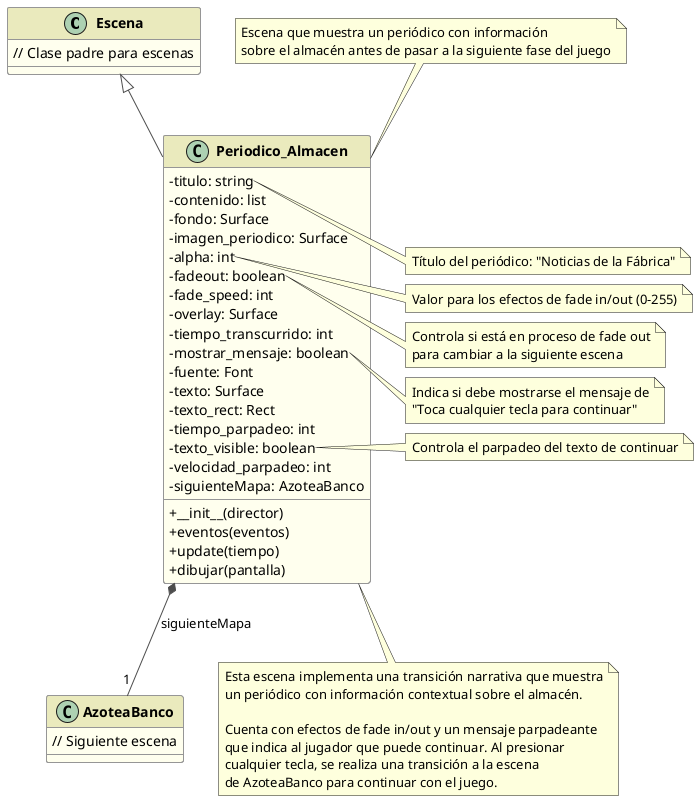 @startuml Periodico_Almacen

skinparam classAttributeIconSize 0
skinparam classFontStyle bold
skinparam classBackgroundColor #FFFFEE
skinparam classBorderColor #969696
skinparam arrowColor #4D4D4D
skinparam shadowing false
skinparam stereotypeCBackgroundColor #CCE6FF

skinparam class {
  FontColor #000000
  HeaderBackgroundColor #EAEABD
  BorderThickness 1
}

class Escena {
  // Clase padre para escenas
}

class Periodico_Almacen {
  -titulo: string
  -contenido: list
  -fondo: Surface
  -imagen_periodico: Surface
  -alpha: int
  -fadeout: boolean
  -fade_speed: int
  -overlay: Surface
  -tiempo_transcurrido: int
  -mostrar_mensaje: boolean
  -fuente: Font
  -texto: Surface
  -texto_rect: Rect
  -tiempo_parpadeo: int
  -texto_visible: boolean
  -velocidad_parpadeo: int
  -siguienteMapa: AzoteaBanco
  +__init__(director)
  +eventos(eventos)
  +update(tiempo)
  +dibujar(pantalla)
}

class AzoteaBanco {
  // Siguiente escena
}

' Relaciones
Escena <|-- Periodico_Almacen
Periodico_Almacen *-- "1" AzoteaBanco : siguienteMapa

note top of Periodico_Almacen
  Escena que muestra un periódico con información 
  sobre el almacén antes de pasar a la siguiente fase del juego
end note

note right of Periodico_Almacen::titulo
  Título del periódico: "Noticias de la Fábrica"
end note

note right of Periodico_Almacen::alpha
  Valor para los efectos de fade in/out (0-255)
end note

note right of Periodico_Almacen::fadeout
  Controla si está en proceso de fade out
  para cambiar a la siguiente escena
end note

note right of Periodico_Almacen::mostrar_mensaje
  Indica si debe mostrarse el mensaje de
  "Toca cualquier tecla para continuar"
end note

note right of Periodico_Almacen::texto_visible
  Controla el parpadeo del texto de continuar
end note

note bottom of Periodico_Almacen
  Esta escena implementa una transición narrativa que muestra
  un periódico con información contextual sobre el almacén.
  
  Cuenta con efectos de fade in/out y un mensaje parpadeante
  que indica al jugador que puede continuar. Al presionar
  cualquier tecla, se realiza una transición a la escena
  de AzoteaBanco para continuar con el juego.
end note

@enduml